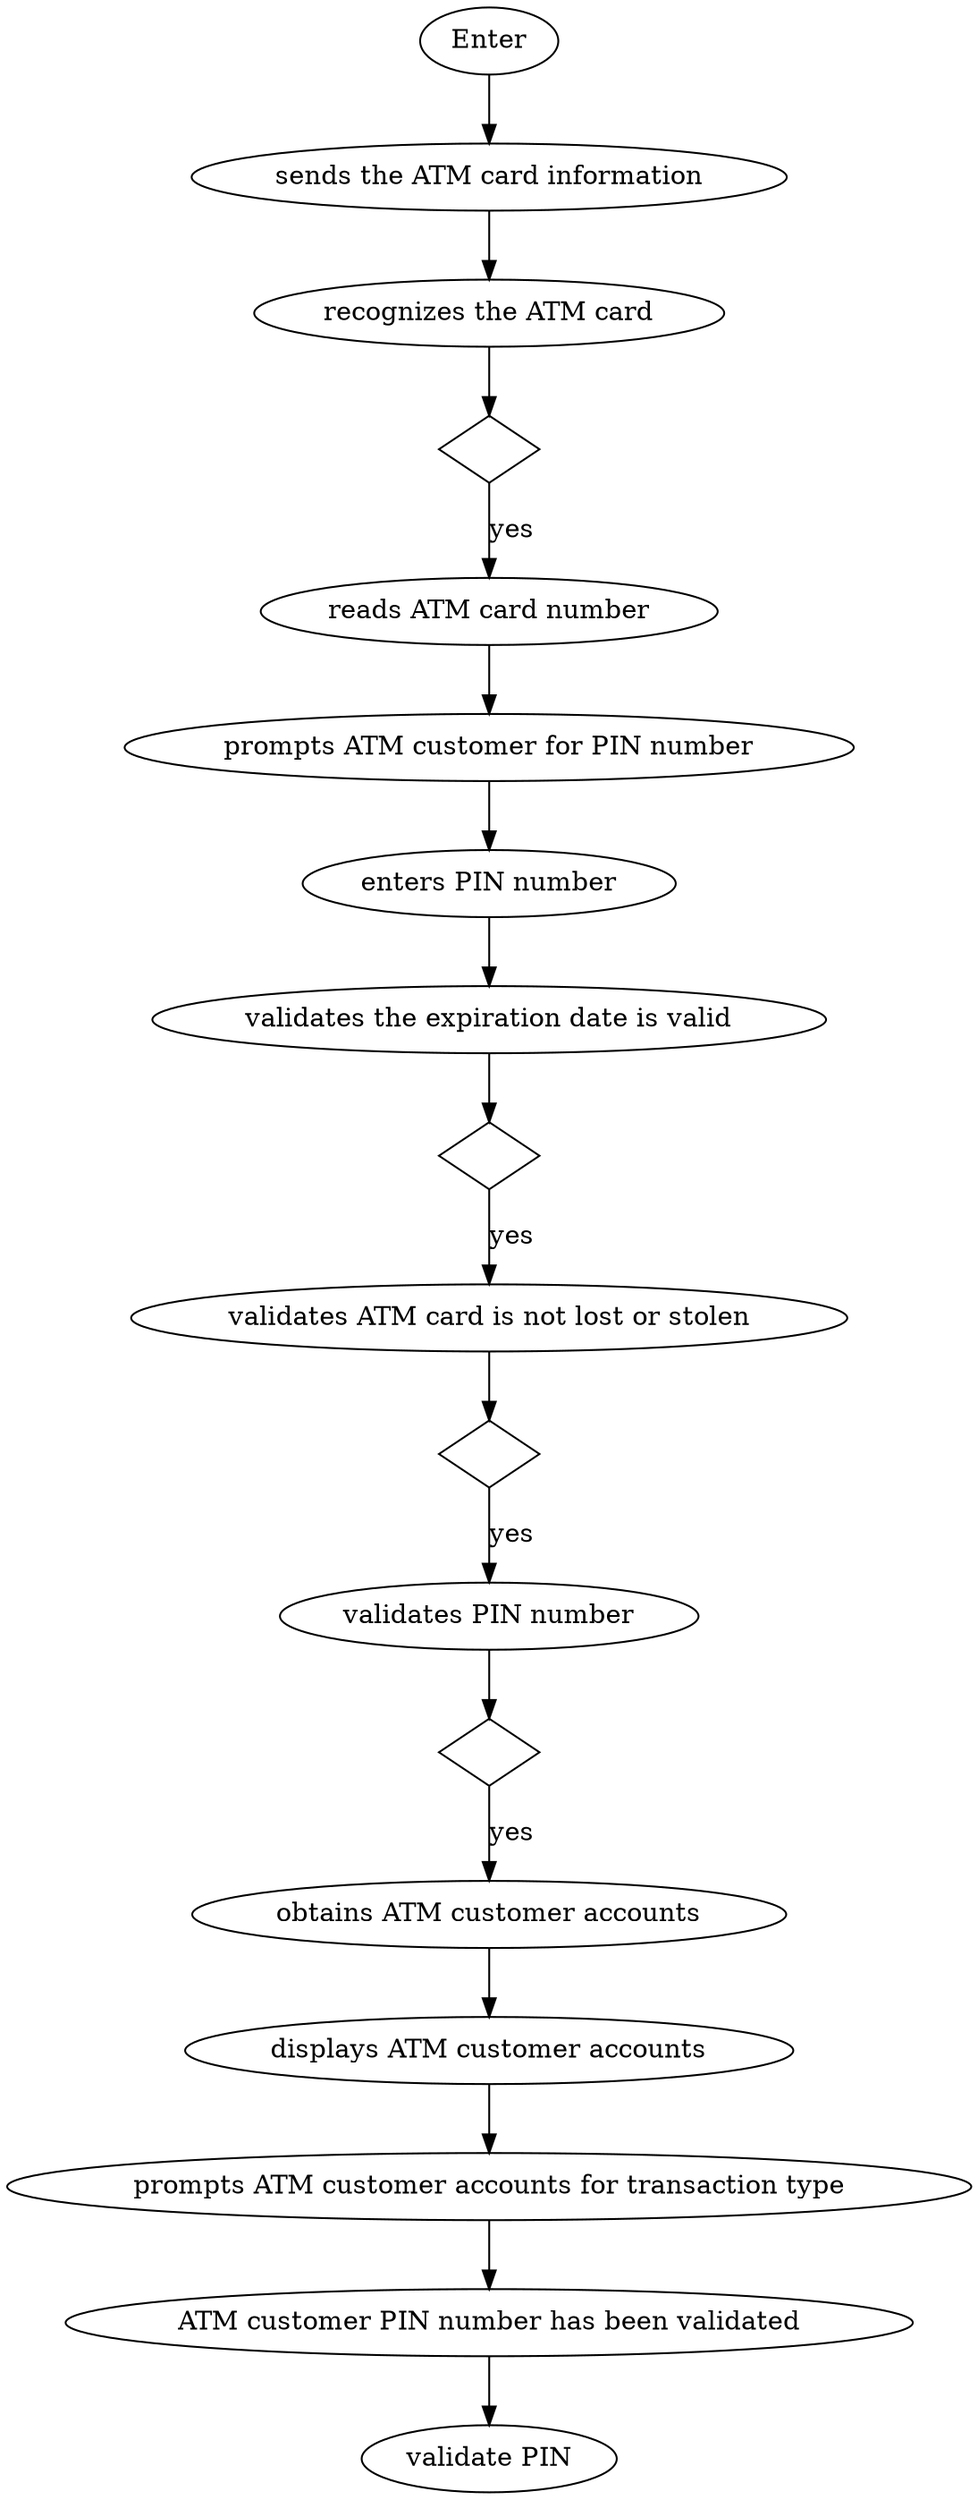 digraph{
name= "Validate PIN"
	0 [type = "Start" , label = "Enter"]
	1 [type = "card reader" , label = "sends the ATM card information"]
	2 [type = "System" , label = "recognizes the ATM card"]
	3 [type = "C" , label = "",shape=diamond]
	4 [type = "System" , label = "reads ATM card number"]
	5 [type = "System" , label = "prompts ATM customer for PIN number"]
	6 [type = "ATM customer" , label = "enters PIN number"]
	7 [type = "System" , label = "validates the expiration date is valid"]
	8 [type = "C" , label = "",shape=diamond]
	9 [type = "System" , label = "validates ATM card is not lost or stolen"]
	10 [type = "C" , label = "",shape=diamond]
	11 [type = "System" , label = "validates PIN number"]
	12 [type = "C",label = "",shape=diamond]
	13 [type = "System" , label = "obtains ATM customer accounts"]
	14 [type = "System" , label = "displays ATM customer accounts"]
	15 [type = "System" , label = "prompts ATM customer accounts for transaction type"]
	16 [type = "System" , label = "ATM customer PIN number has been validated"]
	17 [type = "Pre" , label = "validate PIN"]

	0->1[type = "D",label = ""]
	1->2[type = "D",label = ""]
	2->3[type = "D",label = ""]
	3->4[type = "C",label = "yes"]
	4->5[type = "D",label = ""]
	5->6[type = "D",label = ""]
	6->7[type = "D",label = ""]
	7->8[type = "D",label = ""]
	8->9[type = "C",label = "yes"]
	9->10[type = "D",label = ""]
	10->11[type = "C",label = "yes"]
	11->12[type = "D",label = ""]
	12->13[type = "C",label = "yes"]
	13->14[type = "D",label = ""]
	14->15[type = "D",label = ""]
	15->16[type = "D",label = ""]
	16->17[type = "D",label = ""]

}
